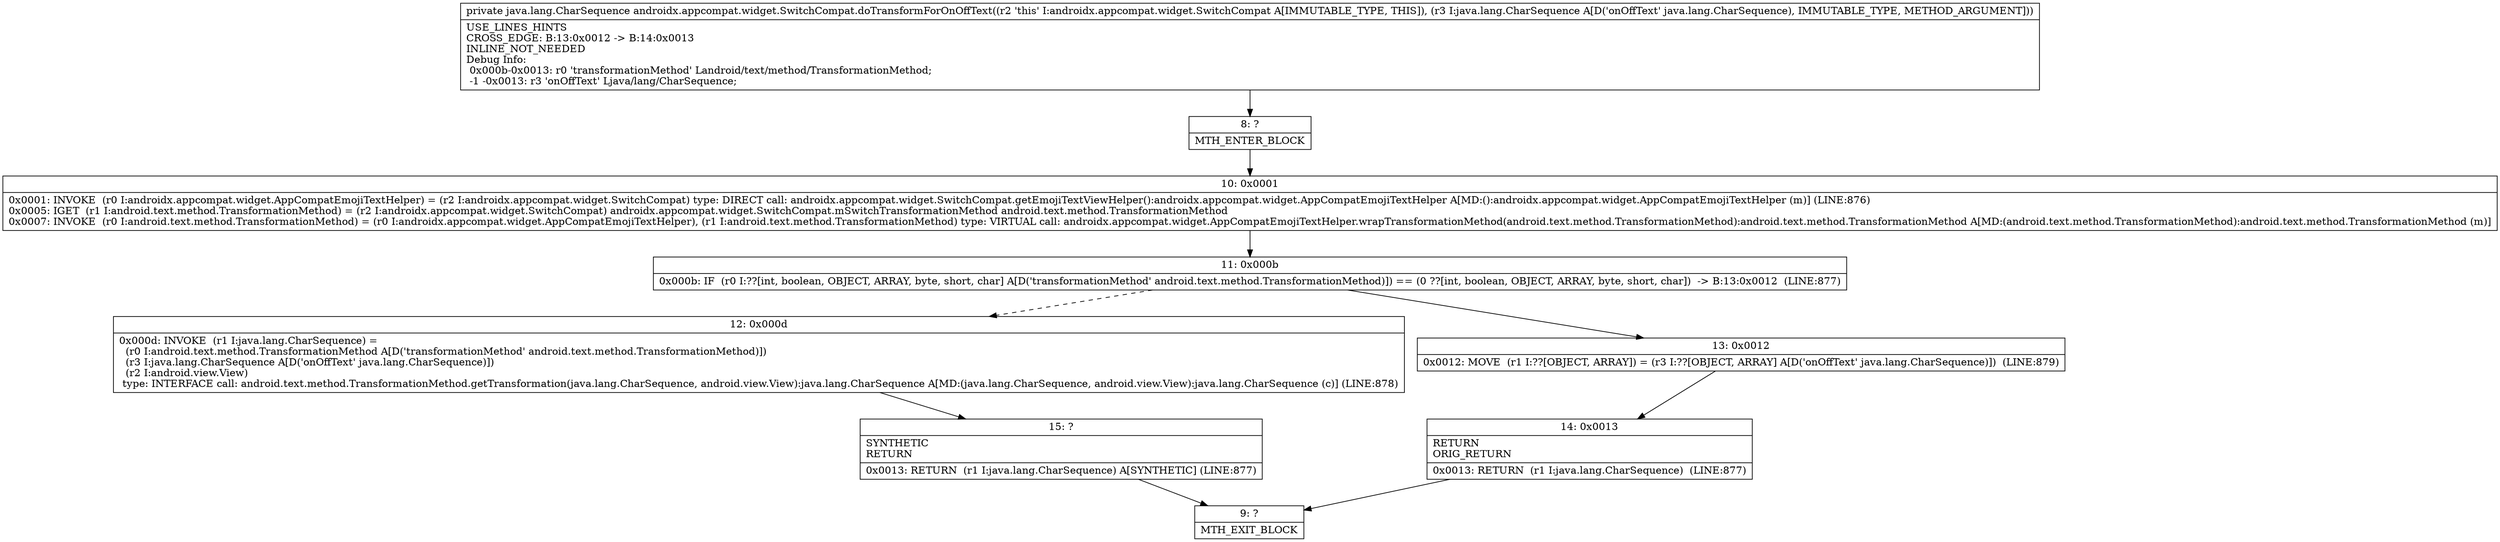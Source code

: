 digraph "CFG forandroidx.appcompat.widget.SwitchCompat.doTransformForOnOffText(Ljava\/lang\/CharSequence;)Ljava\/lang\/CharSequence;" {
Node_8 [shape=record,label="{8\:\ ?|MTH_ENTER_BLOCK\l}"];
Node_10 [shape=record,label="{10\:\ 0x0001|0x0001: INVOKE  (r0 I:androidx.appcompat.widget.AppCompatEmojiTextHelper) = (r2 I:androidx.appcompat.widget.SwitchCompat) type: DIRECT call: androidx.appcompat.widget.SwitchCompat.getEmojiTextViewHelper():androidx.appcompat.widget.AppCompatEmojiTextHelper A[MD:():androidx.appcompat.widget.AppCompatEmojiTextHelper (m)] (LINE:876)\l0x0005: IGET  (r1 I:android.text.method.TransformationMethod) = (r2 I:androidx.appcompat.widget.SwitchCompat) androidx.appcompat.widget.SwitchCompat.mSwitchTransformationMethod android.text.method.TransformationMethod \l0x0007: INVOKE  (r0 I:android.text.method.TransformationMethod) = (r0 I:androidx.appcompat.widget.AppCompatEmojiTextHelper), (r1 I:android.text.method.TransformationMethod) type: VIRTUAL call: androidx.appcompat.widget.AppCompatEmojiTextHelper.wrapTransformationMethod(android.text.method.TransformationMethod):android.text.method.TransformationMethod A[MD:(android.text.method.TransformationMethod):android.text.method.TransformationMethod (m)]\l}"];
Node_11 [shape=record,label="{11\:\ 0x000b|0x000b: IF  (r0 I:??[int, boolean, OBJECT, ARRAY, byte, short, char] A[D('transformationMethod' android.text.method.TransformationMethod)]) == (0 ??[int, boolean, OBJECT, ARRAY, byte, short, char])  \-\> B:13:0x0012  (LINE:877)\l}"];
Node_12 [shape=record,label="{12\:\ 0x000d|0x000d: INVOKE  (r1 I:java.lang.CharSequence) = \l  (r0 I:android.text.method.TransformationMethod A[D('transformationMethod' android.text.method.TransformationMethod)])\l  (r3 I:java.lang.CharSequence A[D('onOffText' java.lang.CharSequence)])\l  (r2 I:android.view.View)\l type: INTERFACE call: android.text.method.TransformationMethod.getTransformation(java.lang.CharSequence, android.view.View):java.lang.CharSequence A[MD:(java.lang.CharSequence, android.view.View):java.lang.CharSequence (c)] (LINE:878)\l}"];
Node_15 [shape=record,label="{15\:\ ?|SYNTHETIC\lRETURN\l|0x0013: RETURN  (r1 I:java.lang.CharSequence) A[SYNTHETIC] (LINE:877)\l}"];
Node_9 [shape=record,label="{9\:\ ?|MTH_EXIT_BLOCK\l}"];
Node_13 [shape=record,label="{13\:\ 0x0012|0x0012: MOVE  (r1 I:??[OBJECT, ARRAY]) = (r3 I:??[OBJECT, ARRAY] A[D('onOffText' java.lang.CharSequence)])  (LINE:879)\l}"];
Node_14 [shape=record,label="{14\:\ 0x0013|RETURN\lORIG_RETURN\l|0x0013: RETURN  (r1 I:java.lang.CharSequence)  (LINE:877)\l}"];
MethodNode[shape=record,label="{private java.lang.CharSequence androidx.appcompat.widget.SwitchCompat.doTransformForOnOffText((r2 'this' I:androidx.appcompat.widget.SwitchCompat A[IMMUTABLE_TYPE, THIS]), (r3 I:java.lang.CharSequence A[D('onOffText' java.lang.CharSequence), IMMUTABLE_TYPE, METHOD_ARGUMENT]))  | USE_LINES_HINTS\lCROSS_EDGE: B:13:0x0012 \-\> B:14:0x0013\lINLINE_NOT_NEEDED\lDebug Info:\l  0x000b\-0x0013: r0 'transformationMethod' Landroid\/text\/method\/TransformationMethod;\l  \-1 \-0x0013: r3 'onOffText' Ljava\/lang\/CharSequence;\l}"];
MethodNode -> Node_8;Node_8 -> Node_10;
Node_10 -> Node_11;
Node_11 -> Node_12[style=dashed];
Node_11 -> Node_13;
Node_12 -> Node_15;
Node_15 -> Node_9;
Node_13 -> Node_14;
Node_14 -> Node_9;
}

